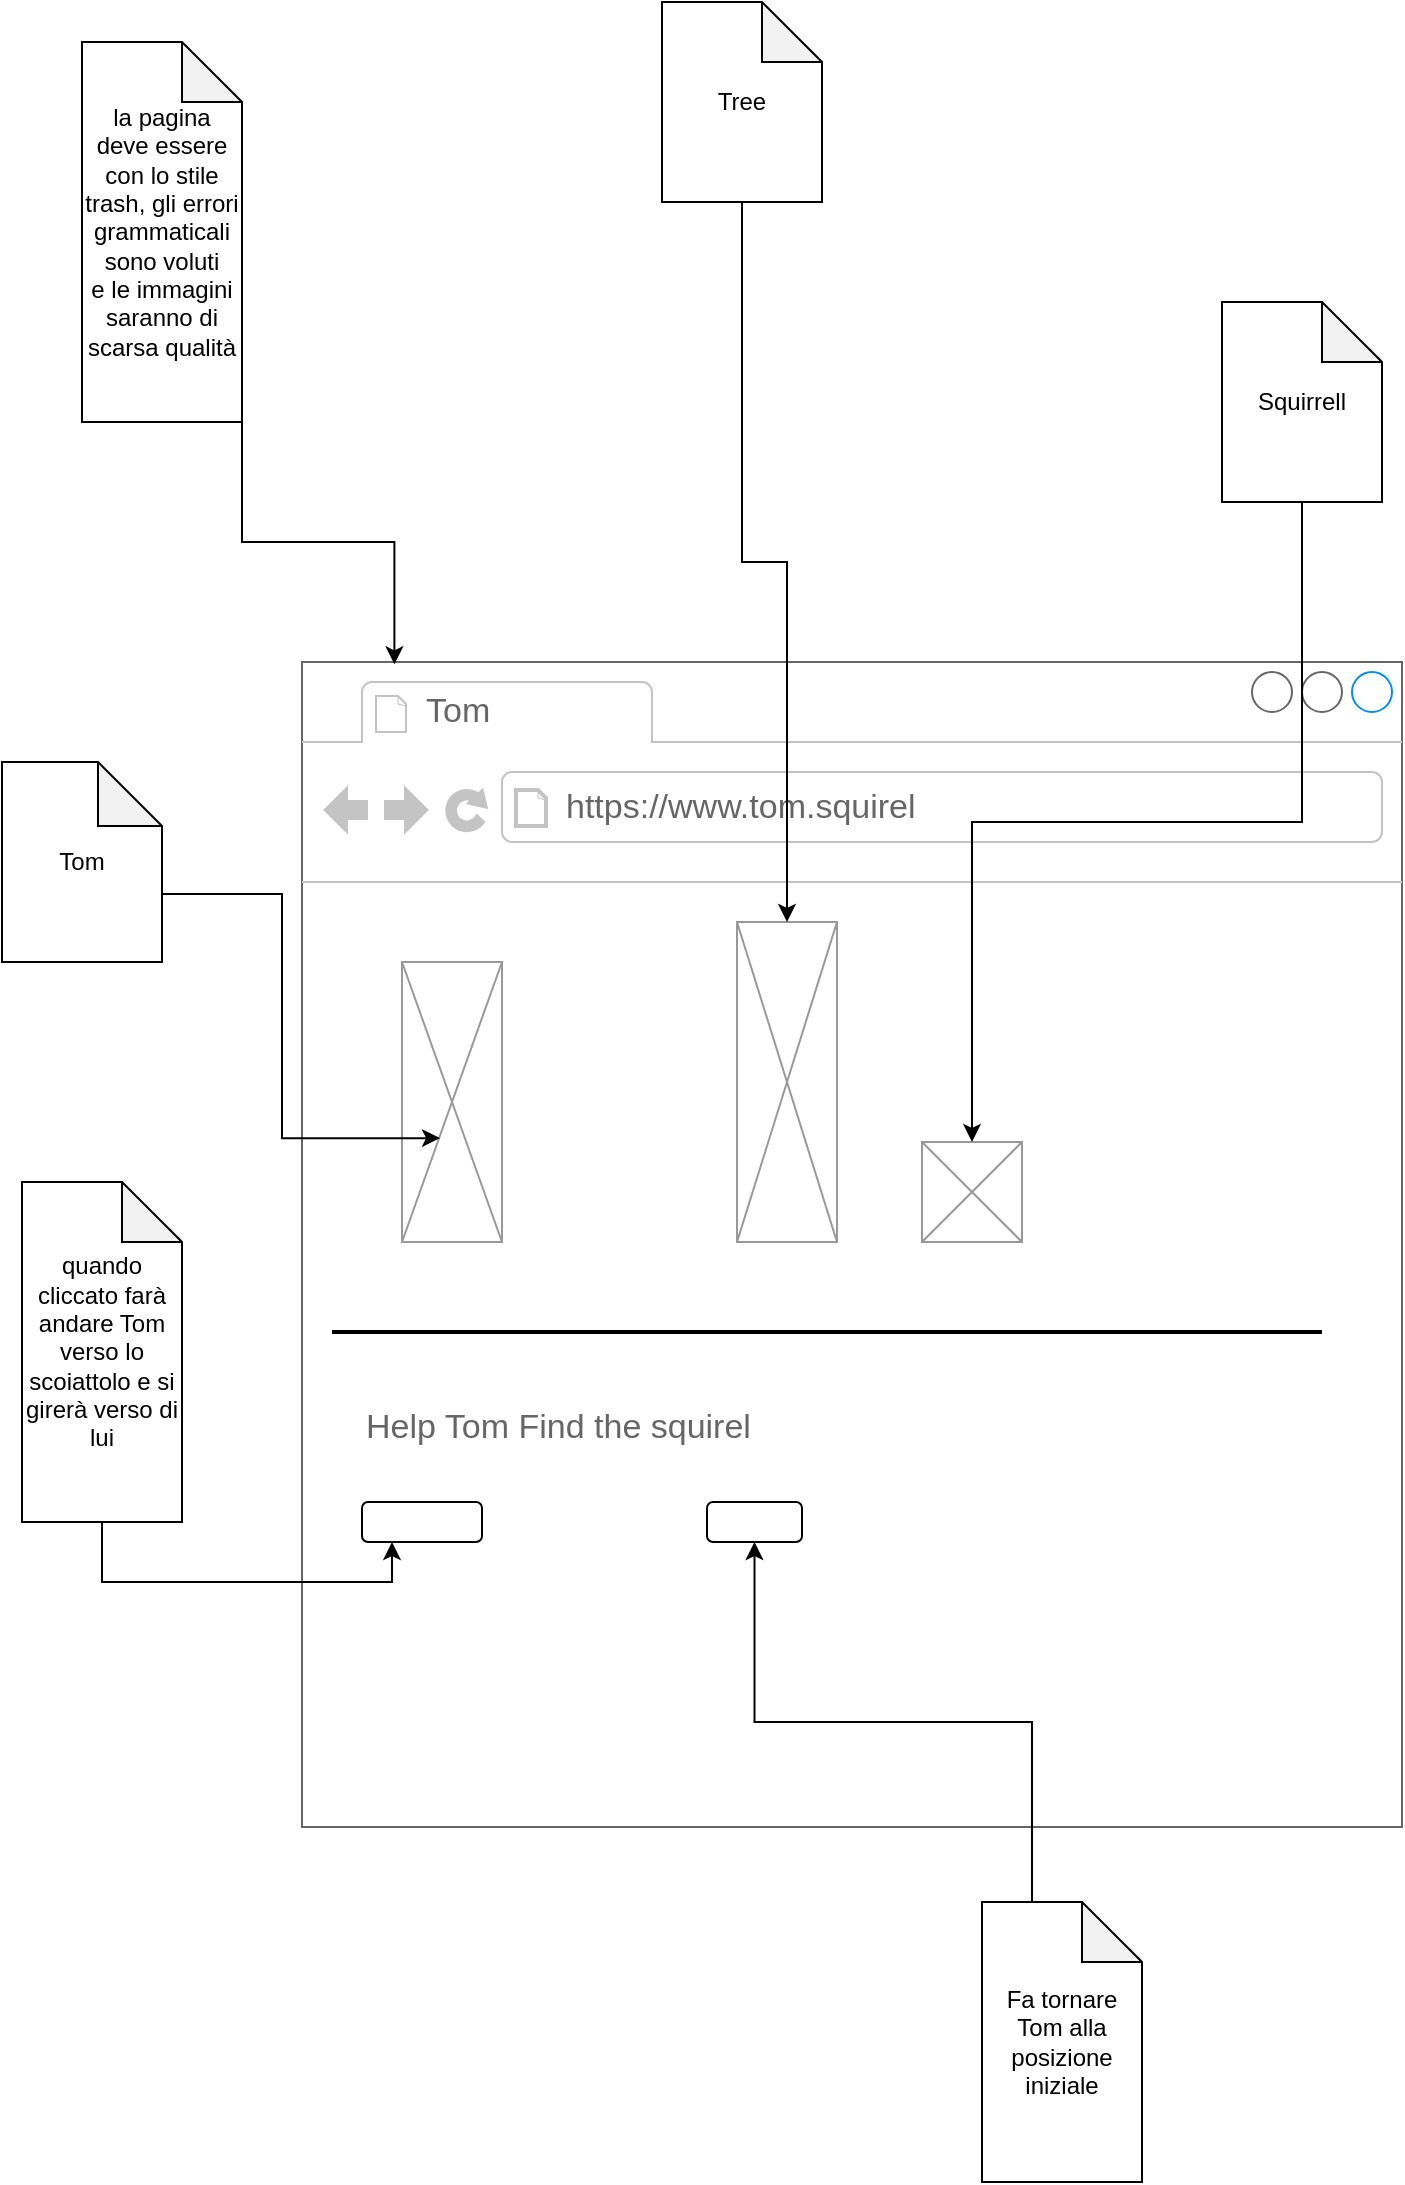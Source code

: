 <mxfile version="14.4.2" type="github">
  <diagram id="B5JPVfwiFHHiAfXatyd_" name="Page-1">
    <mxGraphModel dx="2249" dy="1969" grid="1" gridSize="10" guides="1" tooltips="1" connect="1" arrows="1" fold="1" page="1" pageScale="1" pageWidth="827" pageHeight="1169" math="0" shadow="0">
      <root>
        <mxCell id="0" />
        <mxCell id="1" parent="0" />
        <mxCell id="sybcU1xqQj4xZzGj0ewR-1" value="" style="strokeWidth=1;shadow=0;dashed=0;align=center;html=1;shape=mxgraph.mockup.containers.browserWindow;rSize=0;strokeColor=#666666;strokeColor2=#008cff;strokeColor3=#c4c4c4;mainText=,;recursiveResize=0;" vertex="1" parent="1">
          <mxGeometry x="-210" y="170" width="550" height="582.5" as="geometry" />
        </mxCell>
        <mxCell id="sybcU1xqQj4xZzGj0ewR-2" value="Tom" style="strokeWidth=1;shadow=0;dashed=0;align=center;html=1;shape=mxgraph.mockup.containers.anchor;fontSize=17;fontColor=#666666;align=left;" vertex="1" parent="sybcU1xqQj4xZzGj0ewR-1">
          <mxGeometry x="60" y="12" width="110" height="26" as="geometry" />
        </mxCell>
        <mxCell id="sybcU1xqQj4xZzGj0ewR-3" value="https://www.tom.squirel" style="strokeWidth=1;shadow=0;dashed=0;align=center;html=1;shape=mxgraph.mockup.containers.anchor;rSize=0;fontSize=17;fontColor=#666666;align=left;" vertex="1" parent="sybcU1xqQj4xZzGj0ewR-1">
          <mxGeometry x="130" y="60" width="250" height="26" as="geometry" />
        </mxCell>
        <mxCell id="sybcU1xqQj4xZzGj0ewR-4" value="" style="verticalLabelPosition=bottom;shadow=0;dashed=0;align=center;html=1;verticalAlign=top;strokeWidth=1;shape=mxgraph.mockup.graphics.simpleIcon;strokeColor=#999999;" vertex="1" parent="sybcU1xqQj4xZzGj0ewR-1">
          <mxGeometry x="50" y="150" width="50" height="140" as="geometry" />
        </mxCell>
        <mxCell id="sybcU1xqQj4xZzGj0ewR-5" value="" style="verticalLabelPosition=bottom;shadow=0;dashed=0;align=center;html=1;verticalAlign=top;strokeWidth=1;shape=mxgraph.mockup.graphics.simpleIcon;strokeColor=#999999;" vertex="1" parent="sybcU1xqQj4xZzGj0ewR-1">
          <mxGeometry x="310" y="240" width="50" height="50" as="geometry" />
        </mxCell>
        <mxCell id="sybcU1xqQj4xZzGj0ewR-6" value="Help Tom Find the squirel" style="strokeWidth=1;shadow=0;dashed=0;align=center;html=1;shape=mxgraph.mockup.containers.anchor;rSize=0;fontSize=17;fontColor=#666666;align=left;" vertex="1" parent="sybcU1xqQj4xZzGj0ewR-1">
          <mxGeometry x="30" y="370" width="250" height="26" as="geometry" />
        </mxCell>
        <mxCell id="sybcU1xqQj4xZzGj0ewR-7" value="" style="line;strokeWidth=2;direction=south;html=1;rotation=90;" vertex="1" parent="sybcU1xqQj4xZzGj0ewR-1">
          <mxGeometry x="257.5" y="87.5" width="10" height="495" as="geometry" />
        </mxCell>
        <mxCell id="sybcU1xqQj4xZzGj0ewR-8" value="" style="verticalLabelPosition=bottom;shadow=0;dashed=0;align=center;html=1;verticalAlign=top;strokeWidth=1;shape=mxgraph.mockup.graphics.simpleIcon;strokeColor=#999999;" vertex="1" parent="sybcU1xqQj4xZzGj0ewR-1">
          <mxGeometry x="217.5" y="130" width="50" height="160" as="geometry" />
        </mxCell>
        <mxCell id="sybcU1xqQj4xZzGj0ewR-9" value="" style="rounded=1;whiteSpace=wrap;html=1;" vertex="1" parent="sybcU1xqQj4xZzGj0ewR-1">
          <mxGeometry x="30" y="420" width="60" height="20" as="geometry" />
        </mxCell>
        <mxCell id="sybcU1xqQj4xZzGj0ewR-10" value="" style="rounded=1;whiteSpace=wrap;html=1;" vertex="1" parent="sybcU1xqQj4xZzGj0ewR-1">
          <mxGeometry x="202.5" y="420" width="47.5" height="20" as="geometry" />
        </mxCell>
        <mxCell id="sybcU1xqQj4xZzGj0ewR-11" style="edgeStyle=orthogonalEdgeStyle;rounded=0;orthogonalLoop=1;jettySize=auto;html=1;exitX=0;exitY=0;exitDx=80;exitDy=66;exitPerimeter=0;entryX=0.38;entryY=0.629;entryDx=0;entryDy=0;entryPerimeter=0;" edge="1" parent="1" source="sybcU1xqQj4xZzGj0ewR-12" target="sybcU1xqQj4xZzGj0ewR-4">
          <mxGeometry relative="1" as="geometry" />
        </mxCell>
        <mxCell id="sybcU1xqQj4xZzGj0ewR-12" value="Tom" style="shape=note;whiteSpace=wrap;html=1;backgroundOutline=1;darkOpacity=0.05;size=32;" vertex="1" parent="1">
          <mxGeometry x="-360" y="220" width="80" height="100" as="geometry" />
        </mxCell>
        <mxCell id="sybcU1xqQj4xZzGj0ewR-13" style="edgeStyle=orthogonalEdgeStyle;rounded=0;orthogonalLoop=1;jettySize=auto;html=1;exitX=0.5;exitY=1;exitDx=0;exitDy=0;exitPerimeter=0;" edge="1" parent="1" source="sybcU1xqQj4xZzGj0ewR-14" target="sybcU1xqQj4xZzGj0ewR-8">
          <mxGeometry relative="1" as="geometry" />
        </mxCell>
        <mxCell id="sybcU1xqQj4xZzGj0ewR-14" value="Tree" style="shape=note;whiteSpace=wrap;html=1;backgroundOutline=1;darkOpacity=0.05;" vertex="1" parent="1">
          <mxGeometry x="-30" y="-160" width="80" height="100" as="geometry" />
        </mxCell>
        <mxCell id="sybcU1xqQj4xZzGj0ewR-15" style="edgeStyle=orthogonalEdgeStyle;rounded=0;orthogonalLoop=1;jettySize=auto;html=1;exitX=0.5;exitY=1;exitDx=0;exitDy=0;exitPerimeter=0;" edge="1" parent="1" source="sybcU1xqQj4xZzGj0ewR-16" target="sybcU1xqQj4xZzGj0ewR-5">
          <mxGeometry relative="1" as="geometry" />
        </mxCell>
        <mxCell id="sybcU1xqQj4xZzGj0ewR-16" value="Squirrell" style="shape=note;whiteSpace=wrap;html=1;backgroundOutline=1;darkOpacity=0.05;" vertex="1" parent="1">
          <mxGeometry x="250" y="-10" width="80" height="100" as="geometry" />
        </mxCell>
        <mxCell id="sybcU1xqQj4xZzGj0ewR-17" style="edgeStyle=orthogonalEdgeStyle;rounded=0;orthogonalLoop=1;jettySize=auto;html=1;exitX=0.5;exitY=1;exitDx=0;exitDy=0;exitPerimeter=0;entryX=0.25;entryY=1;entryDx=0;entryDy=0;" edge="1" parent="1" source="sybcU1xqQj4xZzGj0ewR-18" target="sybcU1xqQj4xZzGj0ewR-9">
          <mxGeometry relative="1" as="geometry" />
        </mxCell>
        <mxCell id="sybcU1xqQj4xZzGj0ewR-18" value="quando cliccato farà andare Tom verso lo scoiattolo e si girerà verso di lui" style="shape=note;whiteSpace=wrap;html=1;backgroundOutline=1;darkOpacity=0.05;" vertex="1" parent="1">
          <mxGeometry x="-350" y="430" width="80" height="170" as="geometry" />
        </mxCell>
        <mxCell id="sybcU1xqQj4xZzGj0ewR-19" style="edgeStyle=orthogonalEdgeStyle;rounded=0;orthogonalLoop=1;jettySize=auto;html=1;exitX=0;exitY=0;exitDx=25;exitDy=0;exitPerimeter=0;" edge="1" parent="1" source="sybcU1xqQj4xZzGj0ewR-20" target="sybcU1xqQj4xZzGj0ewR-10">
          <mxGeometry relative="1" as="geometry" />
        </mxCell>
        <mxCell id="sybcU1xqQj4xZzGj0ewR-20" value="Fa tornare Tom alla posizione iniziale" style="shape=note;whiteSpace=wrap;html=1;backgroundOutline=1;darkOpacity=0.05;" vertex="1" parent="1">
          <mxGeometry x="130" y="790" width="80" height="140" as="geometry" />
        </mxCell>
        <mxCell id="sybcU1xqQj4xZzGj0ewR-21" style="edgeStyle=orthogonalEdgeStyle;rounded=0;orthogonalLoop=1;jettySize=auto;html=1;exitX=1;exitY=1;exitDx=0;exitDy=0;exitPerimeter=0;entryX=0.084;entryY=0.002;entryDx=0;entryDy=0;entryPerimeter=0;" edge="1" parent="1" source="sybcU1xqQj4xZzGj0ewR-22" target="sybcU1xqQj4xZzGj0ewR-1">
          <mxGeometry relative="1" as="geometry" />
        </mxCell>
        <mxCell id="sybcU1xqQj4xZzGj0ewR-22" value="la pagina deve essere con lo stile trash, gli errori grammaticali sono voluti&lt;br&gt;e le immagini saranno di scarsa qualità" style="shape=note;whiteSpace=wrap;html=1;backgroundOutline=1;darkOpacity=0.05;" vertex="1" parent="1">
          <mxGeometry x="-320" y="-140" width="80" height="190" as="geometry" />
        </mxCell>
      </root>
    </mxGraphModel>
  </diagram>
</mxfile>
